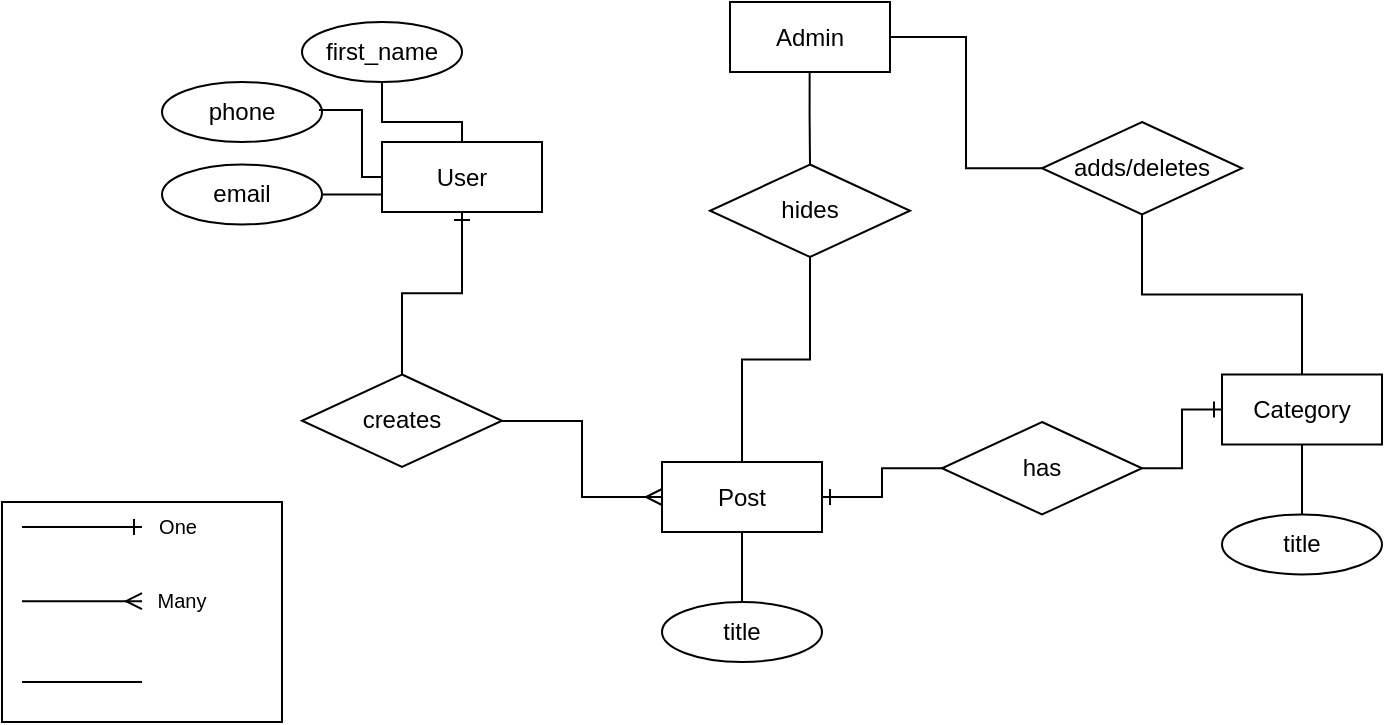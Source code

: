 <mxfile version="20.3.0" type="device"><diagram id="ixEa4A5hZnTJsTUywt8I" name="Page-1"><mxGraphModel dx="946" dy="672" grid="1" gridSize="10" guides="1" tooltips="1" connect="1" arrows="1" fold="1" page="1" pageScale="1" pageWidth="827" pageHeight="1169" math="0" shadow="0"><root><mxCell id="0"/><mxCell id="1" parent="0"/><mxCell id="3dp47Fav-7aUTbXzdPju-1" value="" style="rounded=0;whiteSpace=wrap;html=1;" parent="1" vertex="1"><mxGeometry x="210" y="110" width="80" height="35" as="geometry"/></mxCell><mxCell id="3dp47Fav-7aUTbXzdPju-63" style="edgeStyle=orthogonalEdgeStyle;rounded=0;orthogonalLoop=1;jettySize=auto;html=1;entryX=0.5;entryY=0;entryDx=0;entryDy=0;strokeColor=default;endArrow=none;endFill=0;startArrow=ERone;startFill=0;exitX=0.5;exitY=1;exitDx=0;exitDy=0;" parent="1" source="3dp47Fav-7aUTbXzdPju-1" target="3dp47Fav-7aUTbXzdPju-62" edge="1"><mxGeometry relative="1" as="geometry"><mxPoint x="250" y="170" as="sourcePoint"/></mxGeometry></mxCell><mxCell id="3dp47Fav-7aUTbXzdPju-2" value="User" style="text;html=1;strokeColor=none;fillColor=none;align=center;verticalAlign=middle;whiteSpace=wrap;rounded=0;" parent="1" vertex="1"><mxGeometry x="220" y="112.5" width="60" height="30" as="geometry"/></mxCell><mxCell id="3dp47Fav-7aUTbXzdPju-77" style="edgeStyle=orthogonalEdgeStyle;rounded=0;orthogonalLoop=1;jettySize=auto;html=1;strokeColor=default;startArrow=none;startFill=0;endArrow=none;endFill=0;entryX=0;entryY=0.5;entryDx=0;entryDy=0;" parent="1" source="3dp47Fav-7aUTbXzdPju-4" target="3dp47Fav-7aUTbXzdPju-78" edge="1"><mxGeometry relative="1" as="geometry"><mxPoint x="680" y="120" as="targetPoint"/></mxGeometry></mxCell><mxCell id="3dp47Fav-7aUTbXzdPju-4" value="" style="rounded=0;whiteSpace=wrap;html=1;" parent="1" vertex="1"><mxGeometry x="384" y="40" width="80" height="35" as="geometry"/></mxCell><mxCell id="3dp47Fav-7aUTbXzdPju-84" style="edgeStyle=orthogonalEdgeStyle;rounded=0;orthogonalLoop=1;jettySize=auto;html=1;entryX=0.5;entryY=0;entryDx=0;entryDy=0;strokeColor=default;startArrow=none;startFill=0;endArrow=none;endFill=0;exitX=0.497;exitY=1.089;exitDx=0;exitDy=0;exitPerimeter=0;" parent="1" source="3dp47Fav-7aUTbXzdPju-5" target="3dp47Fav-7aUTbXzdPju-83" edge="1"><mxGeometry relative="1" as="geometry"/></mxCell><mxCell id="3dp47Fav-7aUTbXzdPju-5" value="Admin" style="text;html=1;strokeColor=none;fillColor=none;align=center;verticalAlign=middle;whiteSpace=wrap;rounded=0;" parent="1" vertex="1"><mxGeometry x="394" y="42.5" width="60" height="30" as="geometry"/></mxCell><mxCell id="3dp47Fav-7aUTbXzdPju-8" value="" style="ellipse;whiteSpace=wrap;html=1;" parent="1" vertex="1"><mxGeometry x="170" y="50" width="80" height="30" as="geometry"/></mxCell><mxCell id="3dp47Fav-7aUTbXzdPju-80" style="edgeStyle=orthogonalEdgeStyle;rounded=0;orthogonalLoop=1;jettySize=auto;html=1;entryX=0.5;entryY=0;entryDx=0;entryDy=0;strokeColor=default;startArrow=none;startFill=0;endArrow=none;endFill=0;" parent="1" source="3dp47Fav-7aUTbXzdPju-9" target="3dp47Fav-7aUTbXzdPju-1" edge="1"><mxGeometry relative="1" as="geometry"/></mxCell><mxCell id="3dp47Fav-7aUTbXzdPju-9" value="first_name" style="text;html=1;strokeColor=none;fillColor=none;align=center;verticalAlign=middle;whiteSpace=wrap;rounded=0;" parent="1" vertex="1"><mxGeometry x="180" y="50" width="60" height="30" as="geometry"/></mxCell><mxCell id="3dp47Fav-7aUTbXzdPju-10" value="" style="ellipse;whiteSpace=wrap;html=1;" parent="1" vertex="1"><mxGeometry x="100" y="121.25" width="80" height="30" as="geometry"/></mxCell><mxCell id="3dp47Fav-7aUTbXzdPju-82" style="edgeStyle=orthogonalEdgeStyle;rounded=0;orthogonalLoop=1;jettySize=auto;html=1;entryX=0;entryY=0.5;entryDx=0;entryDy=0;strokeColor=default;startArrow=none;startFill=0;endArrow=none;endFill=0;exitX=1;exitY=0.5;exitDx=0;exitDy=0;" parent="1" source="3dp47Fav-7aUTbXzdPju-10" target="3dp47Fav-7aUTbXzdPju-1" edge="1"><mxGeometry relative="1" as="geometry"/></mxCell><mxCell id="3dp47Fav-7aUTbXzdPju-11" value="email" style="text;html=1;strokeColor=none;fillColor=none;align=center;verticalAlign=middle;whiteSpace=wrap;rounded=0;" parent="1" vertex="1"><mxGeometry x="110" y="121.25" width="60" height="30" as="geometry"/></mxCell><mxCell id="3dp47Fav-7aUTbXzdPju-12" value="" style="ellipse;whiteSpace=wrap;html=1;" parent="1" vertex="1"><mxGeometry x="100" y="80" width="80" height="30" as="geometry"/></mxCell><mxCell id="3dp47Fav-7aUTbXzdPju-81" style="edgeStyle=orthogonalEdgeStyle;rounded=0;orthogonalLoop=1;jettySize=auto;html=1;strokeColor=default;startArrow=none;startFill=0;endArrow=none;endFill=0;exitX=0.981;exitY=0.467;exitDx=0;exitDy=0;exitPerimeter=0;" parent="1" source="3dp47Fav-7aUTbXzdPju-12" target="3dp47Fav-7aUTbXzdPju-1" edge="1"><mxGeometry relative="1" as="geometry"/></mxCell><mxCell id="3dp47Fav-7aUTbXzdPju-13" value="phone" style="text;html=1;strokeColor=none;fillColor=none;align=center;verticalAlign=middle;whiteSpace=wrap;rounded=0;" parent="1" vertex="1"><mxGeometry x="110" y="80" width="60" height="30" as="geometry"/></mxCell><mxCell id="3dp47Fav-7aUTbXzdPju-15" value="" style="rounded=0;whiteSpace=wrap;html=1;" parent="1" vertex="1"><mxGeometry x="350" y="270" width="80" height="35" as="geometry"/></mxCell><mxCell id="3dp47Fav-7aUTbXzdPju-74" style="edgeStyle=orthogonalEdgeStyle;rounded=0;orthogonalLoop=1;jettySize=auto;html=1;entryX=0;entryY=0.5;entryDx=0;entryDy=0;strokeColor=default;startArrow=ERone;startFill=0;endArrow=none;endFill=0;exitX=1;exitY=0.5;exitDx=0;exitDy=0;" parent="1" source="3dp47Fav-7aUTbXzdPju-15" target="3dp47Fav-7aUTbXzdPju-73" edge="1"><mxGeometry relative="1" as="geometry"><mxPoint x="440" y="300" as="sourcePoint"/></mxGeometry></mxCell><mxCell id="3dp47Fav-7aUTbXzdPju-16" value="Post" style="text;html=1;strokeColor=none;fillColor=none;align=center;verticalAlign=middle;whiteSpace=wrap;rounded=0;" parent="1" vertex="1"><mxGeometry x="360" y="272.5" width="60" height="30" as="geometry"/></mxCell><mxCell id="3dp47Fav-7aUTbXzdPju-61" style="edgeStyle=orthogonalEdgeStyle;rounded=0;orthogonalLoop=1;jettySize=auto;html=1;entryX=0.5;entryY=1;entryDx=0;entryDy=0;strokeColor=default;endArrow=none;endFill=0;" parent="1" source="3dp47Fav-7aUTbXzdPju-50" target="3dp47Fav-7aUTbXzdPju-15" edge="1"><mxGeometry relative="1" as="geometry"/></mxCell><mxCell id="3dp47Fav-7aUTbXzdPju-50" value="" style="ellipse;whiteSpace=wrap;html=1;" parent="1" vertex="1"><mxGeometry x="350" y="340" width="80" height="30" as="geometry"/></mxCell><mxCell id="3dp47Fav-7aUTbXzdPju-51" value="title" style="text;html=1;strokeColor=none;fillColor=none;align=center;verticalAlign=middle;whiteSpace=wrap;rounded=0;" parent="1" vertex="1"><mxGeometry x="360" y="340" width="60" height="30" as="geometry"/></mxCell><mxCell id="3dp47Fav-7aUTbXzdPju-64" style="edgeStyle=orthogonalEdgeStyle;rounded=0;orthogonalLoop=1;jettySize=auto;html=1;entryX=0;entryY=0.5;entryDx=0;entryDy=0;strokeColor=default;startArrow=none;startFill=0;endArrow=ERmany;endFill=0;" parent="1" source="3dp47Fav-7aUTbXzdPju-62" target="3dp47Fav-7aUTbXzdPju-15" edge="1"><mxGeometry relative="1" as="geometry"/></mxCell><mxCell id="3dp47Fav-7aUTbXzdPju-62" value="creates" style="rhombus;whiteSpace=wrap;html=1;rounded=0;" parent="1" vertex="1"><mxGeometry x="170" y="226.25" width="100" height="46.25" as="geometry"/></mxCell><mxCell id="3dp47Fav-7aUTbXzdPju-67" value="" style="rounded=0;whiteSpace=wrap;html=1;" parent="1" vertex="1"><mxGeometry x="630" y="226.25" width="80" height="35" as="geometry"/></mxCell><mxCell id="3dp47Fav-7aUTbXzdPju-68" value="Category" style="text;html=1;strokeColor=none;fillColor=none;align=center;verticalAlign=middle;whiteSpace=wrap;rounded=0;" parent="1" vertex="1"><mxGeometry x="640" y="228.75" width="60" height="30" as="geometry"/></mxCell><mxCell id="3dp47Fav-7aUTbXzdPju-71" style="edgeStyle=orthogonalEdgeStyle;rounded=0;orthogonalLoop=1;jettySize=auto;html=1;entryX=0.5;entryY=1;entryDx=0;entryDy=0;strokeColor=default;startArrow=none;startFill=0;endArrow=none;endFill=0;" parent="1" source="3dp47Fav-7aUTbXzdPju-69" target="3dp47Fav-7aUTbXzdPju-67" edge="1"><mxGeometry relative="1" as="geometry"/></mxCell><mxCell id="3dp47Fav-7aUTbXzdPju-69" value="" style="ellipse;whiteSpace=wrap;html=1;" parent="1" vertex="1"><mxGeometry x="630" y="296.25" width="80" height="30" as="geometry"/></mxCell><mxCell id="3dp47Fav-7aUTbXzdPju-70" value="title" style="text;html=1;strokeColor=none;fillColor=none;align=center;verticalAlign=middle;whiteSpace=wrap;rounded=0;" parent="1" vertex="1"><mxGeometry x="640" y="296.25" width="60" height="30" as="geometry"/></mxCell><mxCell id="3dp47Fav-7aUTbXzdPju-75" style="edgeStyle=orthogonalEdgeStyle;rounded=0;orthogonalLoop=1;jettySize=auto;html=1;entryX=0;entryY=0.5;entryDx=0;entryDy=0;strokeColor=default;startArrow=none;startFill=0;endArrow=ERone;endFill=0;" parent="1" source="3dp47Fav-7aUTbXzdPju-73" target="3dp47Fav-7aUTbXzdPju-67" edge="1"><mxGeometry relative="1" as="geometry"/></mxCell><mxCell id="3dp47Fav-7aUTbXzdPju-73" value="has" style="rhombus;whiteSpace=wrap;html=1;rounded=0;" parent="1" vertex="1"><mxGeometry x="490" y="250" width="100" height="46.25" as="geometry"/></mxCell><mxCell id="3dp47Fav-7aUTbXzdPju-79" style="edgeStyle=orthogonalEdgeStyle;rounded=0;orthogonalLoop=1;jettySize=auto;html=1;entryX=0.5;entryY=0;entryDx=0;entryDy=0;strokeColor=default;startArrow=none;startFill=0;endArrow=none;endFill=0;" parent="1" source="3dp47Fav-7aUTbXzdPju-78" target="3dp47Fav-7aUTbXzdPju-67" edge="1"><mxGeometry relative="1" as="geometry"/></mxCell><mxCell id="3dp47Fav-7aUTbXzdPju-78" value="adds/deletes" style="rhombus;whiteSpace=wrap;html=1;rounded=0;" parent="1" vertex="1"><mxGeometry x="540" y="100" width="100" height="46.25" as="geometry"/></mxCell><mxCell id="3dp47Fav-7aUTbXzdPju-85" style="edgeStyle=orthogonalEdgeStyle;rounded=0;orthogonalLoop=1;jettySize=auto;html=1;entryX=0.5;entryY=0;entryDx=0;entryDy=0;strokeColor=default;startArrow=none;startFill=0;endArrow=none;endFill=0;" parent="1" source="3dp47Fav-7aUTbXzdPju-83" target="3dp47Fav-7aUTbXzdPju-15" edge="1"><mxGeometry relative="1" as="geometry"/></mxCell><mxCell id="3dp47Fav-7aUTbXzdPju-87" value="" style="rounded=0;whiteSpace=wrap;html=1;" parent="1" vertex="1"><mxGeometry x="20" y="290" width="140" height="110" as="geometry"/></mxCell><mxCell id="3dp47Fav-7aUTbXzdPju-83" value="hides" style="rhombus;whiteSpace=wrap;html=1;rounded=0;" parent="1" vertex="1"><mxGeometry x="374" y="121.25" width="100" height="46.25" as="geometry"/></mxCell><mxCell id="3dp47Fav-7aUTbXzdPju-88" value="" style="endArrow=none;html=1;rounded=0;strokeColor=default;endFill=0;startArrow=ERmany;startFill=0;" parent="1" edge="1"><mxGeometry width="50" height="50" relative="1" as="geometry"><mxPoint x="90" y="339.61" as="sourcePoint"/><mxPoint x="30" y="339.61" as="targetPoint"/></mxGeometry></mxCell><mxCell id="3dp47Fav-7aUTbXzdPju-89" value="" style="endArrow=none;html=1;rounded=0;strokeColor=default;endFill=0;" parent="1" edge="1"><mxGeometry width="50" height="50" relative="1" as="geometry"><mxPoint x="90" y="380.0" as="sourcePoint"/><mxPoint x="30" y="380.0" as="targetPoint"/></mxGeometry></mxCell><mxCell id="3dp47Fav-7aUTbXzdPju-90" value="" style="endArrow=none;html=1;rounded=0;strokeColor=default;endFill=0;startArrow=ERone;startFill=0;" parent="1" edge="1"><mxGeometry width="50" height="50" relative="1" as="geometry"><mxPoint x="90" y="302.5" as="sourcePoint"/><mxPoint x="30" y="302.5" as="targetPoint"/></mxGeometry></mxCell><mxCell id="3dp47Fav-7aUTbXzdPju-91" value="&lt;font style=&quot;font-size: 10px;&quot;&gt;One&lt;/font&gt;" style="text;html=1;strokeColor=none;fillColor=none;align=center;verticalAlign=middle;whiteSpace=wrap;rounded=0;" parent="1" vertex="1"><mxGeometry x="98" y="297" width="20" height="10" as="geometry"/></mxCell><mxCell id="3dp47Fav-7aUTbXzdPju-92" value="&lt;font style=&quot;font-size: 10px;&quot;&gt;Many&lt;/font&gt;" style="text;html=1;strokeColor=none;fillColor=none;align=center;verticalAlign=middle;whiteSpace=wrap;rounded=0;" parent="1" vertex="1"><mxGeometry x="100" y="330.25" width="20" height="17.5" as="geometry"/></mxCell></root></mxGraphModel></diagram></mxfile>